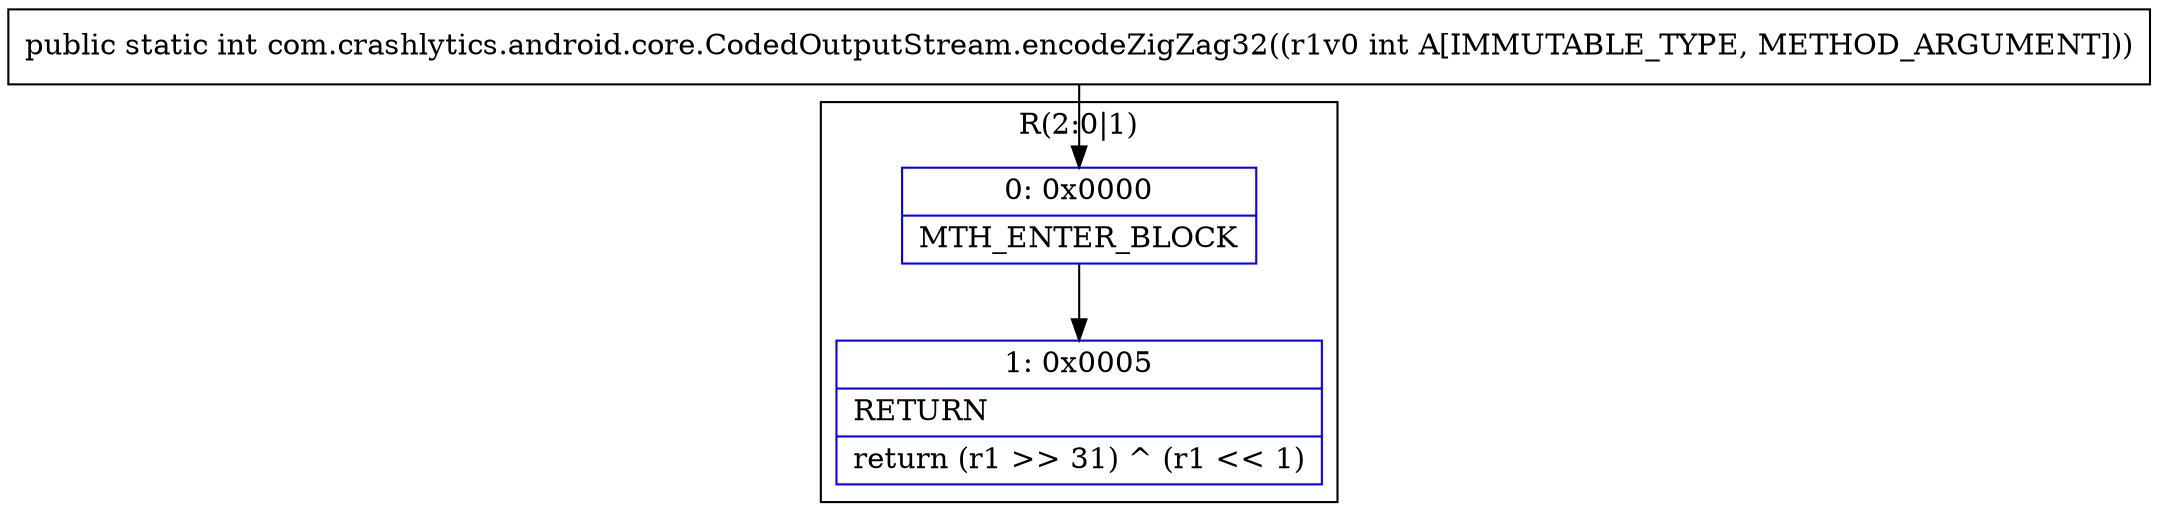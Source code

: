 digraph "CFG forcom.crashlytics.android.core.CodedOutputStream.encodeZigZag32(I)I" {
subgraph cluster_Region_1175330157 {
label = "R(2:0|1)";
node [shape=record,color=blue];
Node_0 [shape=record,label="{0\:\ 0x0000|MTH_ENTER_BLOCK\l}"];
Node_1 [shape=record,label="{1\:\ 0x0005|RETURN\l|return (r1 \>\> 31) ^ (r1 \<\< 1)\l}"];
}
MethodNode[shape=record,label="{public static int com.crashlytics.android.core.CodedOutputStream.encodeZigZag32((r1v0 int A[IMMUTABLE_TYPE, METHOD_ARGUMENT])) }"];
MethodNode -> Node_0;
Node_0 -> Node_1;
}

